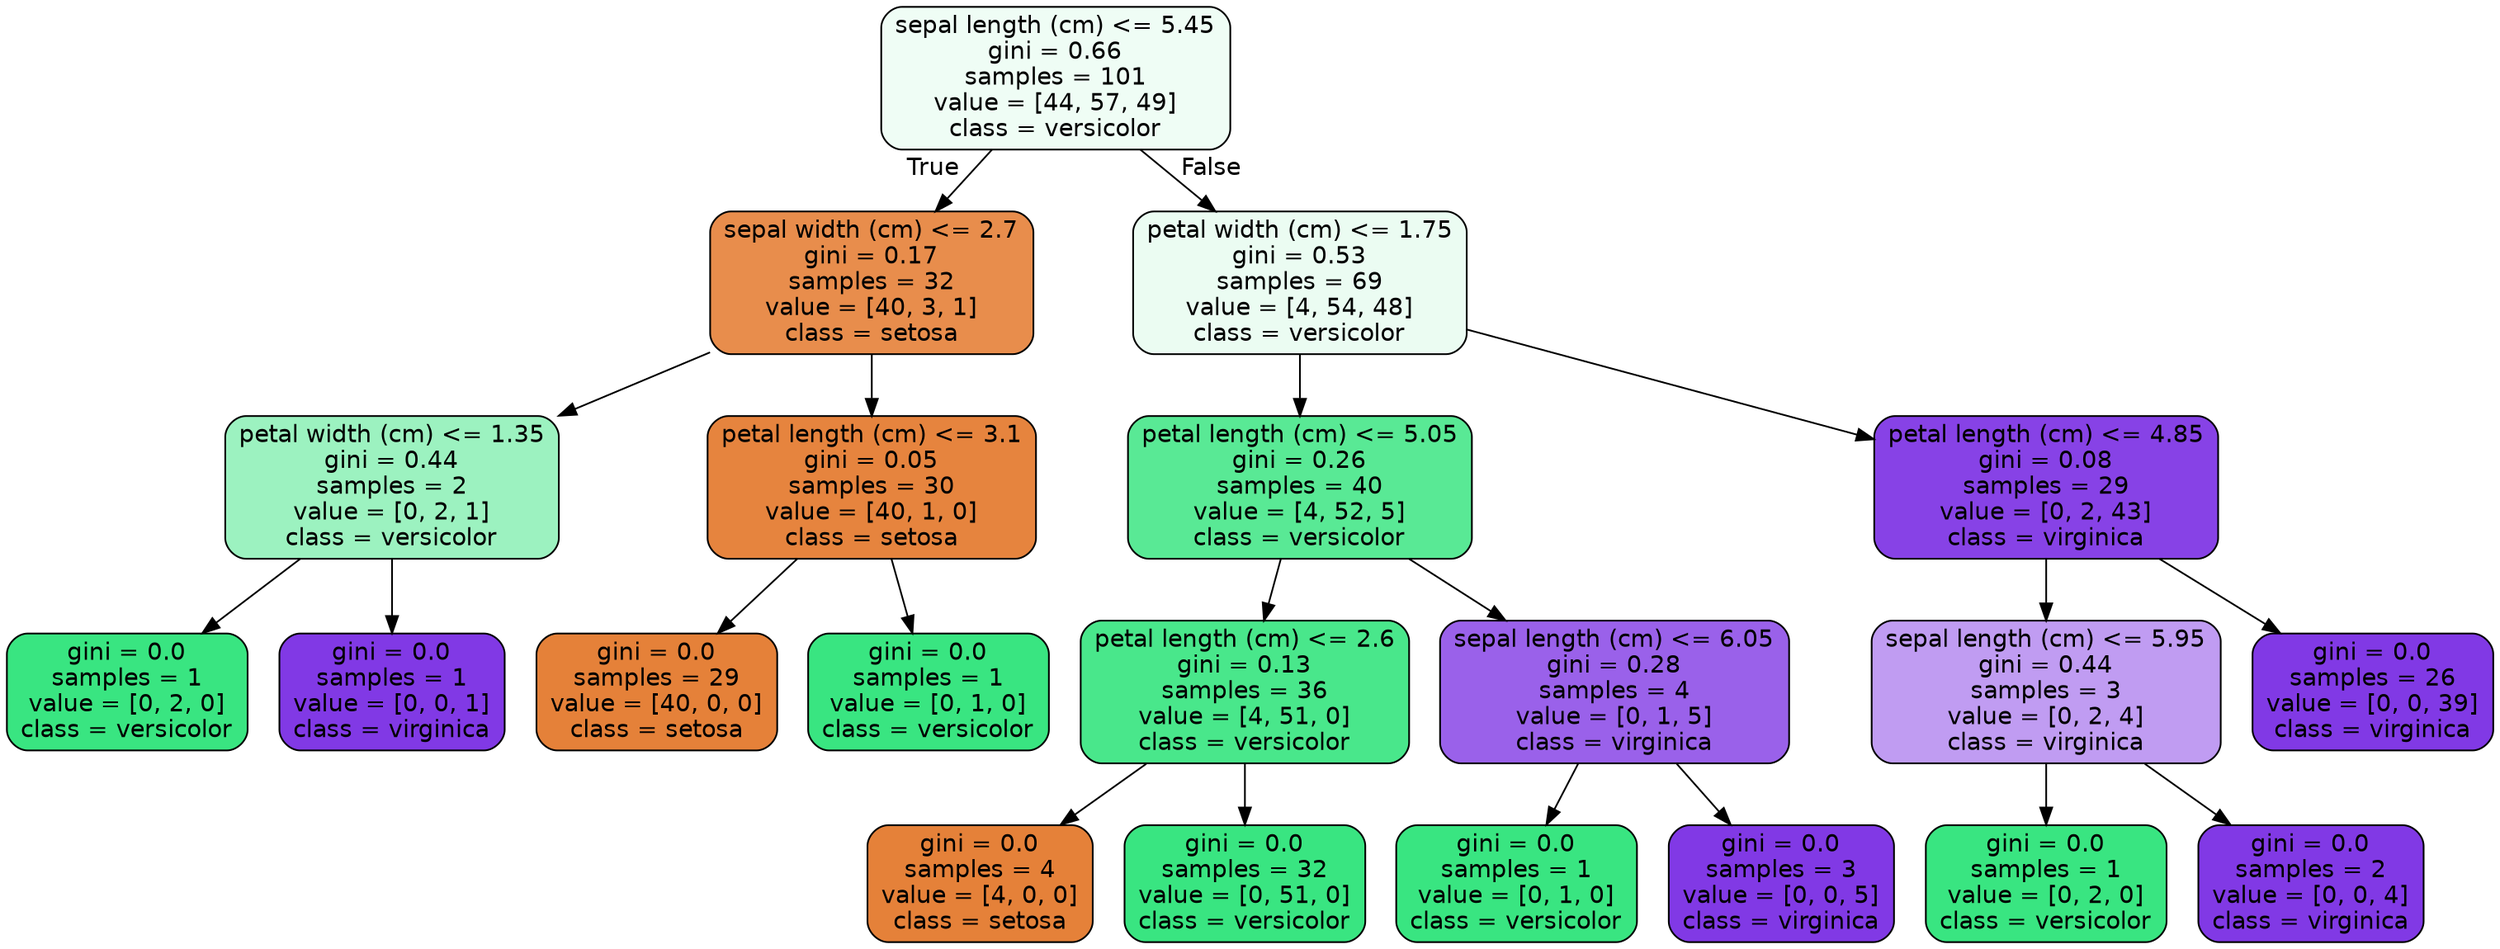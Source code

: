 digraph Tree {
node [shape=box, style="filled, rounded", color="black", fontname="helvetica"] ;
edge [fontname="helvetica"] ;
0 [label="sepal length (cm) <= 5.45\ngini = 0.66\nsamples = 101\nvalue = [44, 57, 49]\nclass = versicolor", fillcolor="#effdf5"] ;
1 [label="sepal width (cm) <= 2.7\ngini = 0.17\nsamples = 32\nvalue = [40, 3, 1]\nclass = setosa", fillcolor="#e88d4c"] ;
0 -> 1 [labeldistance=2.5, labelangle=45, headlabel="True"] ;
2 [label="petal width (cm) <= 1.35\ngini = 0.44\nsamples = 2\nvalue = [0, 2, 1]\nclass = versicolor", fillcolor="#9cf2c0"] ;
1 -> 2 ;
3 [label="gini = 0.0\nsamples = 1\nvalue = [0, 2, 0]\nclass = versicolor", fillcolor="#39e581"] ;
2 -> 3 ;
4 [label="gini = 0.0\nsamples = 1\nvalue = [0, 0, 1]\nclass = virginica", fillcolor="#8139e5"] ;
2 -> 4 ;
5 [label="petal length (cm) <= 3.1\ngini = 0.05\nsamples = 30\nvalue = [40, 1, 0]\nclass = setosa", fillcolor="#e6843e"] ;
1 -> 5 ;
6 [label="gini = 0.0\nsamples = 29\nvalue = [40, 0, 0]\nclass = setosa", fillcolor="#e58139"] ;
5 -> 6 ;
7 [label="gini = 0.0\nsamples = 1\nvalue = [0, 1, 0]\nclass = versicolor", fillcolor="#39e581"] ;
5 -> 7 ;
8 [label="petal width (cm) <= 1.75\ngini = 0.53\nsamples = 69\nvalue = [4, 54, 48]\nclass = versicolor", fillcolor="#ebfcf2"] ;
0 -> 8 [labeldistance=2.5, labelangle=-45, headlabel="False"] ;
9 [label="petal length (cm) <= 5.05\ngini = 0.26\nsamples = 40\nvalue = [4, 52, 5]\nclass = versicolor", fillcolor="#59e995"] ;
8 -> 9 ;
10 [label="petal length (cm) <= 2.6\ngini = 0.13\nsamples = 36\nvalue = [4, 51, 0]\nclass = versicolor", fillcolor="#49e78b"] ;
9 -> 10 ;
11 [label="gini = 0.0\nsamples = 4\nvalue = [4, 0, 0]\nclass = setosa", fillcolor="#e58139"] ;
10 -> 11 ;
12 [label="gini = 0.0\nsamples = 32\nvalue = [0, 51, 0]\nclass = versicolor", fillcolor="#39e581"] ;
10 -> 12 ;
13 [label="sepal length (cm) <= 6.05\ngini = 0.28\nsamples = 4\nvalue = [0, 1, 5]\nclass = virginica", fillcolor="#9a61ea"] ;
9 -> 13 ;
14 [label="gini = 0.0\nsamples = 1\nvalue = [0, 1, 0]\nclass = versicolor", fillcolor="#39e581"] ;
13 -> 14 ;
15 [label="gini = 0.0\nsamples = 3\nvalue = [0, 0, 5]\nclass = virginica", fillcolor="#8139e5"] ;
13 -> 15 ;
16 [label="petal length (cm) <= 4.85\ngini = 0.08\nsamples = 29\nvalue = [0, 2, 43]\nclass = virginica", fillcolor="#8742e6"] ;
8 -> 16 ;
17 [label="sepal length (cm) <= 5.95\ngini = 0.44\nsamples = 3\nvalue = [0, 2, 4]\nclass = virginica", fillcolor="#c09cf2"] ;
16 -> 17 ;
18 [label="gini = 0.0\nsamples = 1\nvalue = [0, 2, 0]\nclass = versicolor", fillcolor="#39e581"] ;
17 -> 18 ;
19 [label="gini = 0.0\nsamples = 2\nvalue = [0, 0, 4]\nclass = virginica", fillcolor="#8139e5"] ;
17 -> 19 ;
20 [label="gini = 0.0\nsamples = 26\nvalue = [0, 0, 39]\nclass = virginica", fillcolor="#8139e5"] ;
16 -> 20 ;
}
